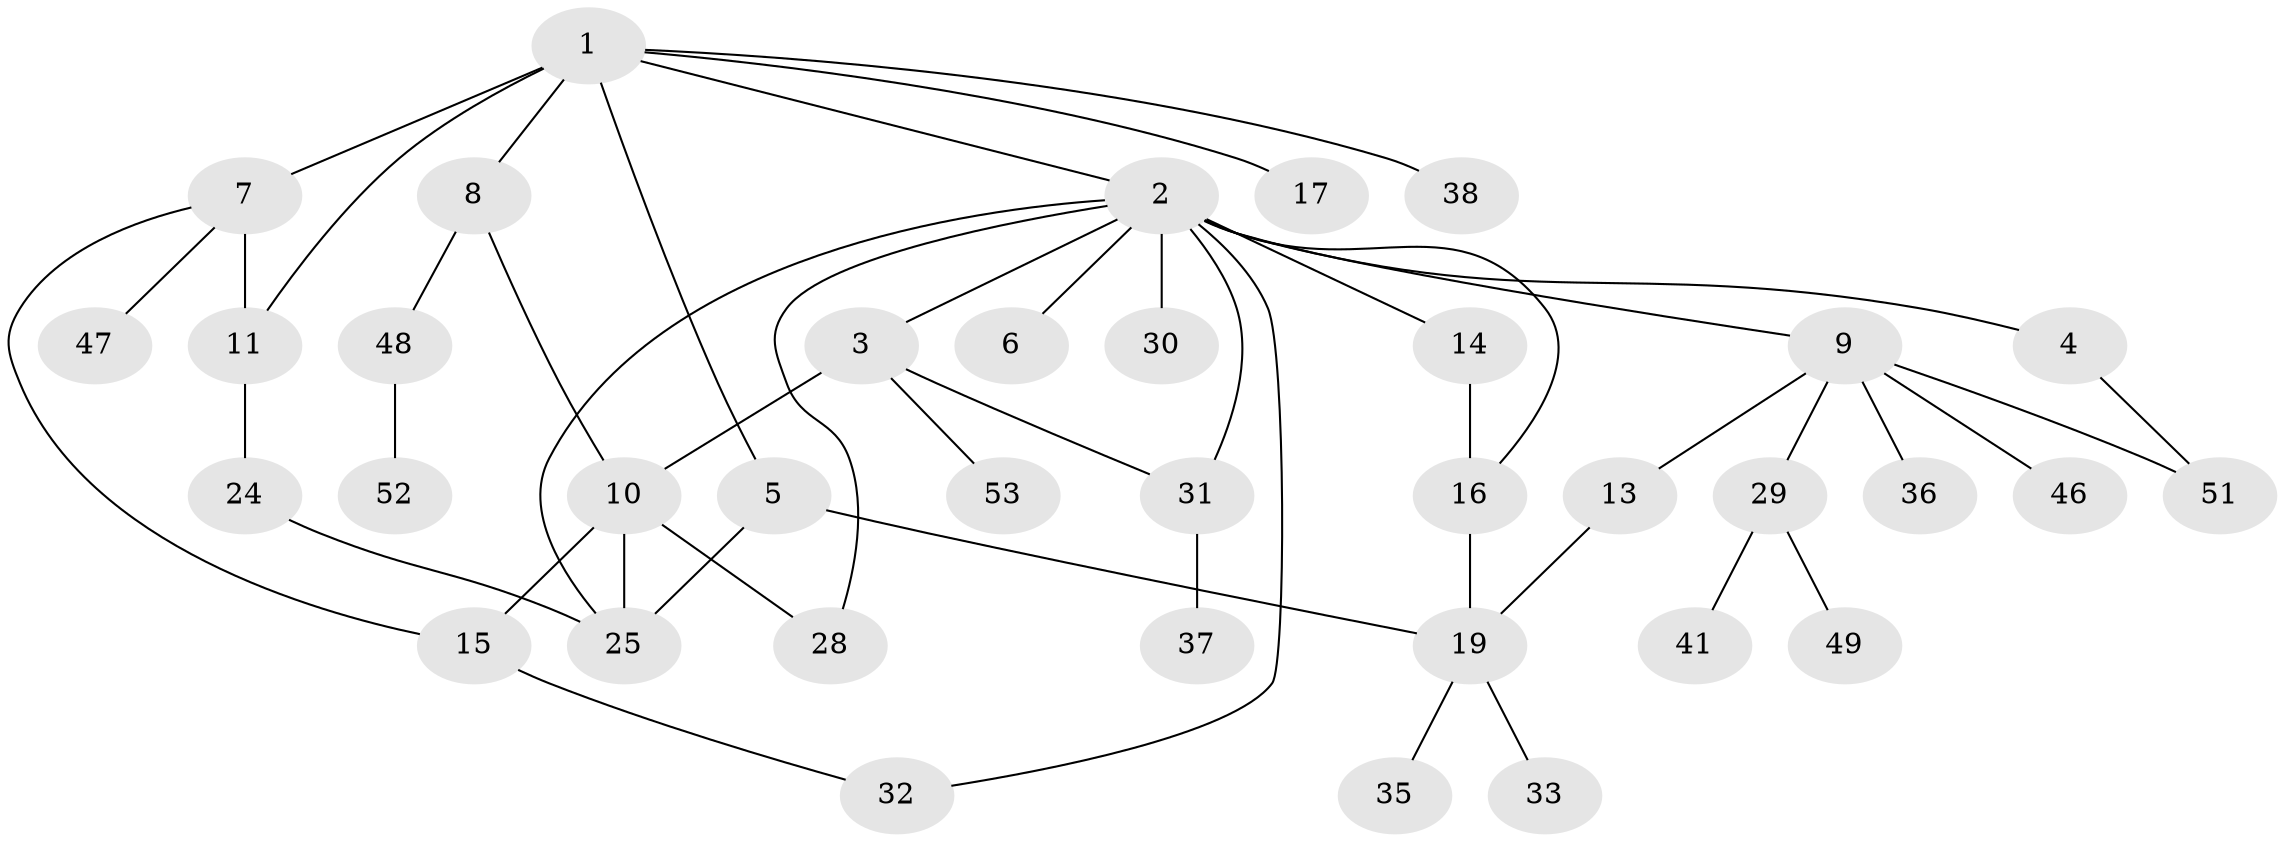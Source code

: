 // Generated by graph-tools (version 1.1) at 2025/51/02/27/25 19:51:40]
// undirected, 37 vertices, 49 edges
graph export_dot {
graph [start="1"]
  node [color=gray90,style=filled];
  1;
  2 [super="+12"];
  3 [super="+21"];
  4;
  5;
  6 [super="+18"];
  7 [super="+27"];
  8;
  9 [super="+22"];
  10 [super="+40"];
  11 [super="+20"];
  13;
  14 [super="+23"];
  15;
  16 [super="+43"];
  17;
  19 [super="+26"];
  24;
  25 [super="+54"];
  28 [super="+45"];
  29 [super="+34"];
  30 [super="+44"];
  31 [super="+39"];
  32 [super="+42"];
  33;
  35;
  36;
  37;
  38;
  41 [super="+50"];
  46;
  47;
  48;
  49;
  51;
  52;
  53;
  1 -- 2;
  1 -- 5;
  1 -- 7;
  1 -- 8;
  1 -- 11;
  1 -- 17;
  1 -- 38;
  2 -- 3;
  2 -- 4;
  2 -- 6;
  2 -- 9;
  2 -- 16;
  2 -- 30 [weight=2];
  2 -- 32;
  2 -- 28;
  2 -- 14;
  2 -- 31;
  2 -- 25;
  3 -- 10;
  3 -- 53;
  3 -- 31;
  4 -- 51;
  5 -- 25;
  5 -- 19;
  7 -- 15;
  7 -- 47;
  7 -- 11 [weight=2];
  8 -- 48;
  8 -- 10;
  9 -- 13;
  9 -- 36;
  9 -- 46;
  9 -- 51;
  9 -- 29;
  10 -- 25;
  10 -- 15;
  10 -- 28;
  11 -- 24;
  13 -- 19;
  14 -- 16;
  15 -- 32;
  16 -- 19;
  19 -- 35;
  19 -- 33;
  24 -- 25;
  29 -- 41;
  29 -- 49;
  31 -- 37;
  48 -- 52;
}
